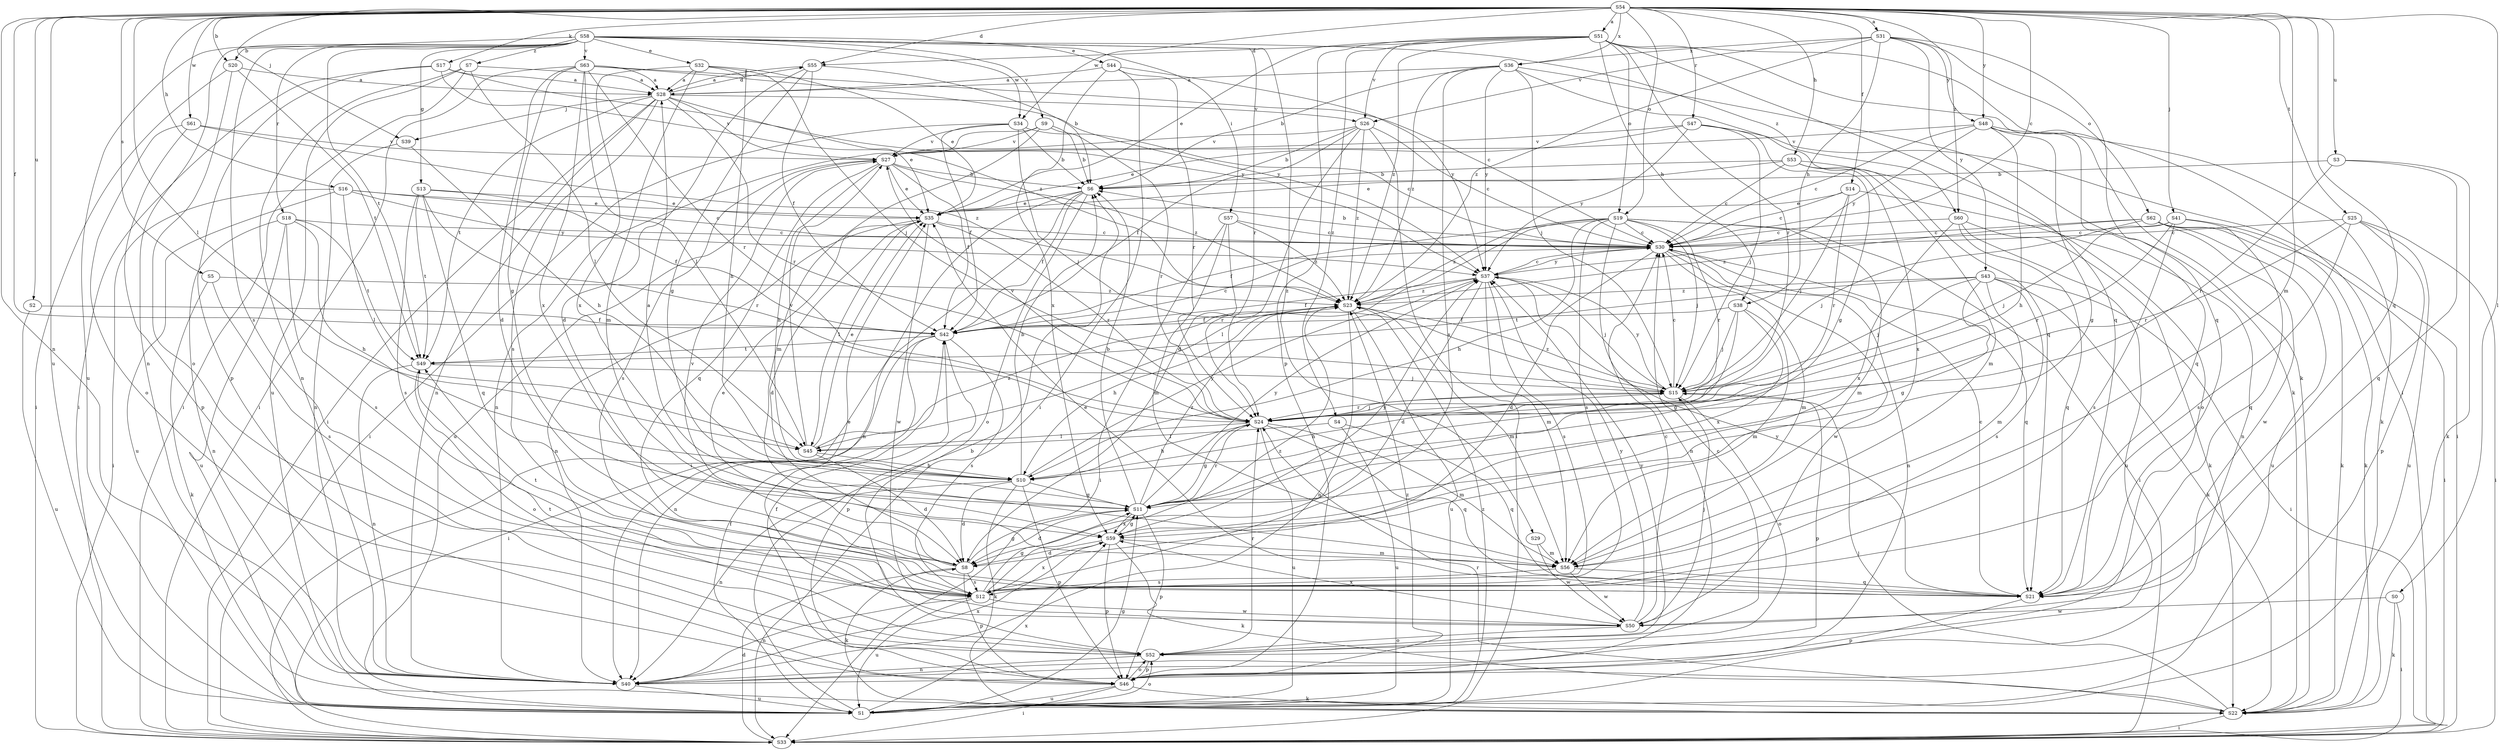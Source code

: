 strict digraph  {
S54;
S58;
S51;
S31;
S28;
S20;
S6;
S30;
S55;
S8;
S44;
S32;
S35;
S14;
S42;
S13;
S11;
S53;
S16;
S38;
S10;
S57;
S33;
S41;
S39;
S15;
S17;
S22;
S0;
S45;
S56;
S40;
S19;
S62;
S52;
S46;
S21;
S47;
S18;
S24;
S5;
S12;
S25;
S49;
S2;
S3;
S1;
S63;
S9;
S26;
S27;
S61;
S34;
S50;
S36;
S59;
S48;
S43;
S37;
S60;
S7;
S29;
S4;
S23;
S54 -> S51  [label=a];
S54 -> S31  [label=a];
S54 -> S20  [label=b];
S54 -> S30  [label=c];
S54 -> S55  [label=d];
S54 -> S14  [label=f];
S54 -> S42  [label=f];
S54 -> S53  [label=h];
S54 -> S16  [label=h];
S54 -> S41  [label=j];
S54 -> S39  [label=j];
S54 -> S17  [label=k];
S54 -> S0  [label=l];
S54 -> S45  [label=l];
S54 -> S56  [label=m];
S54 -> S40  [label=n];
S54 -> S19  [label=o];
S54 -> S21  [label=q];
S54 -> S47  [label=r];
S54 -> S5  [label=s];
S54 -> S25  [label=t];
S54 -> S2  [label=u];
S54 -> S3  [label=u];
S54 -> S1  [label=u];
S54 -> S61  [label=w];
S54 -> S34  [label=w];
S54 -> S36  [label=x];
S54 -> S48  [label=y];
S54 -> S60  [label=z];
S58 -> S20  [label=b];
S58 -> S44  [label=e];
S58 -> S32  [label=e];
S58 -> S13  [label=g];
S58 -> S57  [label=i];
S58 -> S40  [label=n];
S58 -> S18  [label=r];
S58 -> S24  [label=r];
S58 -> S12  [label=s];
S58 -> S49  [label=t];
S58 -> S1  [label=u];
S58 -> S63  [label=v];
S58 -> S9  [label=v];
S58 -> S34  [label=w];
S58 -> S60  [label=z];
S58 -> S7  [label=z];
S58 -> S29  [label=z];
S51 -> S55  [label=d];
S51 -> S35  [label=e];
S51 -> S38  [label=h];
S51 -> S33  [label=i];
S51 -> S22  [label=k];
S51 -> S19  [label=o];
S51 -> S46  [label=p];
S51 -> S21  [label=q];
S51 -> S24  [label=r];
S51 -> S26  [label=v];
S51 -> S4  [label=z];
S51 -> S23  [label=z];
S31 -> S38  [label=h];
S31 -> S62  [label=o];
S31 -> S21  [label=q];
S31 -> S26  [label=v];
S31 -> S36  [label=x];
S31 -> S48  [label=y];
S31 -> S43  [label=y];
S31 -> S23  [label=z];
S28 -> S55  [label=d];
S28 -> S35  [label=e];
S28 -> S33  [label=i];
S28 -> S39  [label=j];
S28 -> S40  [label=n];
S28 -> S24  [label=r];
S28 -> S12  [label=s];
S28 -> S49  [label=t];
S28 -> S26  [label=v];
S28 -> S27  [label=v];
S20 -> S28  [label=a];
S20 -> S33  [label=i];
S20 -> S52  [label=o];
S20 -> S49  [label=t];
S6 -> S35  [label=e];
S6 -> S42  [label=f];
S6 -> S33  [label=i];
S6 -> S40  [label=n];
S6 -> S52  [label=o];
S30 -> S6  [label=b];
S30 -> S8  [label=d];
S30 -> S56  [label=m];
S30 -> S40  [label=n];
S30 -> S21  [label=q];
S30 -> S50  [label=w];
S30 -> S37  [label=y];
S55 -> S28  [label=a];
S55 -> S6  [label=b];
S55 -> S8  [label=d];
S55 -> S42  [label=f];
S55 -> S11  [label=g];
S8 -> S35  [label=e];
S8 -> S11  [label=g];
S8 -> S22  [label=k];
S8 -> S46  [label=p];
S8 -> S12  [label=s];
S8 -> S27  [label=v];
S44 -> S28  [label=a];
S44 -> S33  [label=i];
S44 -> S24  [label=r];
S44 -> S59  [label=x];
S44 -> S37  [label=y];
S32 -> S28  [label=a];
S32 -> S35  [label=e];
S32 -> S10  [label=h];
S32 -> S15  [label=j];
S32 -> S56  [label=m];
S32 -> S59  [label=x];
S35 -> S30  [label=c];
S35 -> S8  [label=d];
S35 -> S45  [label=l];
S35 -> S40  [label=n];
S35 -> S24  [label=r];
S35 -> S50  [label=w];
S14 -> S30  [label=c];
S14 -> S35  [label=e];
S14 -> S15  [label=j];
S14 -> S40  [label=n];
S14 -> S24  [label=r];
S42 -> S30  [label=c];
S42 -> S33  [label=i];
S42 -> S40  [label=n];
S42 -> S46  [label=p];
S42 -> S12  [label=s];
S42 -> S49  [label=t];
S13 -> S35  [label=e];
S13 -> S42  [label=f];
S13 -> S21  [label=q];
S13 -> S24  [label=r];
S13 -> S12  [label=s];
S13 -> S49  [label=t];
S11 -> S28  [label=a];
S11 -> S6  [label=b];
S11 -> S8  [label=d];
S11 -> S46  [label=p];
S11 -> S24  [label=r];
S11 -> S59  [label=x];
S11 -> S37  [label=y];
S11 -> S23  [label=z];
S53 -> S6  [label=b];
S53 -> S30  [label=c];
S53 -> S35  [label=e];
S53 -> S56  [label=m];
S53 -> S52  [label=o];
S53 -> S59  [label=x];
S16 -> S30  [label=c];
S16 -> S35  [label=e];
S16 -> S33  [label=i];
S16 -> S45  [label=l];
S16 -> S1  [label=u];
S16 -> S37  [label=y];
S38 -> S42  [label=f];
S38 -> S11  [label=g];
S38 -> S15  [label=j];
S38 -> S56  [label=m];
S38 -> S59  [label=x];
S10 -> S6  [label=b];
S10 -> S8  [label=d];
S10 -> S11  [label=g];
S10 -> S22  [label=k];
S10 -> S40  [label=n];
S10 -> S46  [label=p];
S10 -> S37  [label=y];
S57 -> S30  [label=c];
S57 -> S33  [label=i];
S57 -> S56  [label=m];
S57 -> S24  [label=r];
S57 -> S23  [label=z];
S33 -> S8  [label=d];
S41 -> S30  [label=c];
S41 -> S15  [label=j];
S41 -> S22  [label=k];
S41 -> S21  [label=q];
S41 -> S24  [label=r];
S41 -> S12  [label=s];
S39 -> S10  [label=h];
S39 -> S40  [label=n];
S15 -> S30  [label=c];
S15 -> S10  [label=h];
S15 -> S52  [label=o];
S15 -> S46  [label=p];
S15 -> S24  [label=r];
S15 -> S37  [label=y];
S15 -> S23  [label=z];
S17 -> S28  [label=a];
S17 -> S33  [label=i];
S17 -> S46  [label=p];
S17 -> S37  [label=y];
S17 -> S23  [label=z];
S22 -> S33  [label=i];
S22 -> S15  [label=j];
S22 -> S24  [label=r];
S0 -> S33  [label=i];
S0 -> S22  [label=k];
S0 -> S50  [label=w];
S45 -> S8  [label=d];
S45 -> S35  [label=e];
S45 -> S10  [label=h];
S45 -> S27  [label=v];
S45 -> S23  [label=z];
S56 -> S21  [label=q];
S56 -> S12  [label=s];
S56 -> S50  [label=w];
S40 -> S1  [label=u];
S40 -> S59  [label=x];
S19 -> S30  [label=c];
S19 -> S42  [label=f];
S19 -> S10  [label=h];
S19 -> S33  [label=i];
S19 -> S15  [label=j];
S19 -> S45  [label=l];
S19 -> S56  [label=m];
S19 -> S40  [label=n];
S19 -> S24  [label=r];
S19 -> S12  [label=s];
S19 -> S23  [label=z];
S62 -> S30  [label=c];
S62 -> S33  [label=i];
S62 -> S15  [label=j];
S62 -> S22  [label=k];
S62 -> S1  [label=u];
S62 -> S50  [label=w];
S62 -> S23  [label=z];
S52 -> S30  [label=c];
S52 -> S40  [label=n];
S52 -> S46  [label=p];
S52 -> S24  [label=r];
S52 -> S49  [label=t];
S52 -> S37  [label=y];
S46 -> S42  [label=f];
S46 -> S33  [label=i];
S46 -> S22  [label=k];
S46 -> S52  [label=o];
S46 -> S1  [label=u];
S46 -> S23  [label=z];
S21 -> S30  [label=c];
S21 -> S35  [label=e];
S21 -> S46  [label=p];
S21 -> S37  [label=y];
S47 -> S35  [label=e];
S47 -> S11  [label=g];
S47 -> S33  [label=i];
S47 -> S15  [label=j];
S47 -> S27  [label=v];
S47 -> S37  [label=y];
S18 -> S30  [label=c];
S18 -> S10  [label=h];
S18 -> S40  [label=n];
S18 -> S12  [label=s];
S18 -> S49  [label=t];
S18 -> S1  [label=u];
S24 -> S11  [label=g];
S24 -> S10  [label=h];
S24 -> S15  [label=j];
S24 -> S45  [label=l];
S24 -> S56  [label=m];
S24 -> S21  [label=q];
S24 -> S1  [label=u];
S24 -> S27  [label=v];
S5 -> S22  [label=k];
S5 -> S12  [label=s];
S5 -> S23  [label=z];
S12 -> S11  [label=g];
S12 -> S40  [label=n];
S12 -> S49  [label=t];
S12 -> S1  [label=u];
S12 -> S50  [label=w];
S12 -> S59  [label=x];
S12 -> S23  [label=z];
S25 -> S30  [label=c];
S25 -> S33  [label=i];
S25 -> S46  [label=p];
S25 -> S24  [label=r];
S25 -> S12  [label=s];
S25 -> S1  [label=u];
S49 -> S15  [label=j];
S49 -> S40  [label=n];
S49 -> S52  [label=o];
S2 -> S42  [label=f];
S2 -> S1  [label=u];
S3 -> S6  [label=b];
S3 -> S22  [label=k];
S3 -> S21  [label=q];
S3 -> S24  [label=r];
S1 -> S6  [label=b];
S1 -> S42  [label=f];
S1 -> S11  [label=g];
S1 -> S52  [label=o];
S1 -> S59  [label=x];
S1 -> S23  [label=z];
S63 -> S28  [label=a];
S63 -> S30  [label=c];
S63 -> S8  [label=d];
S63 -> S11  [label=g];
S63 -> S33  [label=i];
S63 -> S45  [label=l];
S63 -> S24  [label=r];
S63 -> S59  [label=x];
S63 -> S37  [label=y];
S9 -> S6  [label=b];
S9 -> S56  [label=m];
S9 -> S40  [label=n];
S9 -> S24  [label=r];
S9 -> S27  [label=v];
S26 -> S6  [label=b];
S26 -> S30  [label=c];
S26 -> S8  [label=d];
S26 -> S42  [label=f];
S26 -> S33  [label=i];
S26 -> S27  [label=v];
S26 -> S23  [label=z];
S27 -> S6  [label=b];
S27 -> S35  [label=e];
S27 -> S42  [label=f];
S27 -> S10  [label=h];
S27 -> S21  [label=q];
S27 -> S12  [label=s];
S27 -> S1  [label=u];
S27 -> S23  [label=z];
S61 -> S52  [label=o];
S61 -> S46  [label=p];
S61 -> S27  [label=v];
S61 -> S23  [label=z];
S34 -> S6  [label=b];
S34 -> S30  [label=c];
S34 -> S42  [label=f];
S34 -> S33  [label=i];
S34 -> S15  [label=j];
S34 -> S27  [label=v];
S50 -> S30  [label=c];
S50 -> S35  [label=e];
S50 -> S15  [label=j];
S50 -> S52  [label=o];
S50 -> S59  [label=x];
S50 -> S37  [label=y];
S36 -> S28  [label=a];
S36 -> S6  [label=b];
S36 -> S15  [label=j];
S36 -> S22  [label=k];
S36 -> S21  [label=q];
S36 -> S12  [label=s];
S36 -> S37  [label=y];
S36 -> S23  [label=z];
S59 -> S8  [label=d];
S59 -> S11  [label=g];
S59 -> S22  [label=k];
S59 -> S56  [label=m];
S59 -> S46  [label=p];
S59 -> S37  [label=y];
S48 -> S30  [label=c];
S48 -> S11  [label=g];
S48 -> S10  [label=h];
S48 -> S22  [label=k];
S48 -> S21  [label=q];
S48 -> S27  [label=v];
S48 -> S37  [label=y];
S43 -> S11  [label=g];
S43 -> S33  [label=i];
S43 -> S15  [label=j];
S43 -> S22  [label=k];
S43 -> S56  [label=m];
S43 -> S12  [label=s];
S43 -> S49  [label=t];
S43 -> S23  [label=z];
S37 -> S30  [label=c];
S37 -> S8  [label=d];
S37 -> S42  [label=f];
S37 -> S15  [label=j];
S37 -> S56  [label=m];
S37 -> S12  [label=s];
S37 -> S23  [label=z];
S60 -> S30  [label=c];
S60 -> S22  [label=k];
S60 -> S21  [label=q];
S60 -> S1  [label=u];
S60 -> S59  [label=x];
S7 -> S28  [label=a];
S7 -> S33  [label=i];
S7 -> S45  [label=l];
S7 -> S40  [label=n];
S7 -> S1  [label=u];
S29 -> S56  [label=m];
S29 -> S50  [label=w];
S4 -> S45  [label=l];
S4 -> S21  [label=q];
S4 -> S1  [label=u];
S23 -> S42  [label=f];
S23 -> S10  [label=h];
S23 -> S56  [label=m];
S23 -> S40  [label=n];
S23 -> S1  [label=u];
}
